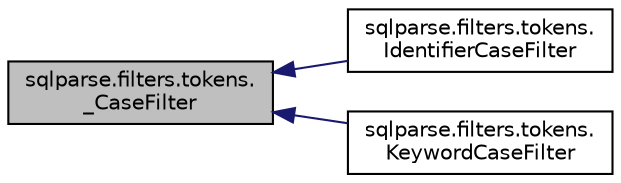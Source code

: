 digraph "sqlparse.filters.tokens._CaseFilter"
{
 // LATEX_PDF_SIZE
  edge [fontname="Helvetica",fontsize="10",labelfontname="Helvetica",labelfontsize="10"];
  node [fontname="Helvetica",fontsize="10",shape=record];
  rankdir="LR";
  Node1 [label="sqlparse.filters.tokens.\l_CaseFilter",height=0.2,width=0.4,color="black", fillcolor="grey75", style="filled", fontcolor="black",tooltip=" "];
  Node1 -> Node2 [dir="back",color="midnightblue",fontsize="10",style="solid",fontname="Helvetica"];
  Node2 [label="sqlparse.filters.tokens.\lIdentifierCaseFilter",height=0.2,width=0.4,color="black", fillcolor="white", style="filled",URL="$classsqlparse_1_1filters_1_1tokens_1_1_identifier_case_filter.html",tooltip=" "];
  Node1 -> Node3 [dir="back",color="midnightblue",fontsize="10",style="solid",fontname="Helvetica"];
  Node3 [label="sqlparse.filters.tokens.\lKeywordCaseFilter",height=0.2,width=0.4,color="black", fillcolor="white", style="filled",URL="$classsqlparse_1_1filters_1_1tokens_1_1_keyword_case_filter.html",tooltip=" "];
}
